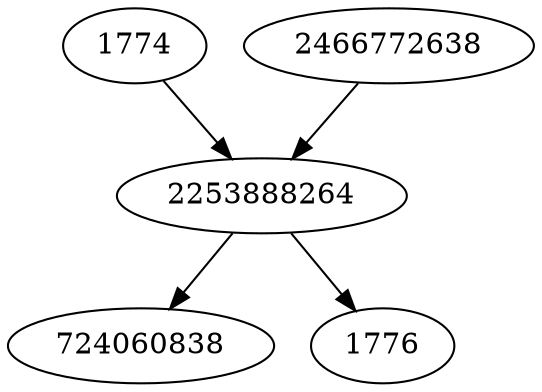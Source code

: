 strict digraph  {
724060838;
2253888264;
1774;
1776;
2466772638;
2253888264 -> 1776;
2253888264 -> 724060838;
1774 -> 2253888264;
2466772638 -> 2253888264;
}
